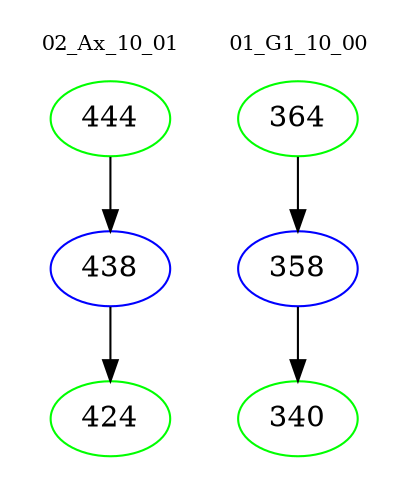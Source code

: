 digraph{
subgraph cluster_0 {
color = white
label = "02_Ax_10_01";
fontsize=10;
T0_444 [label="444", color="green"]
T0_444 -> T0_438 [color="black"]
T0_438 [label="438", color="blue"]
T0_438 -> T0_424 [color="black"]
T0_424 [label="424", color="green"]
}
subgraph cluster_1 {
color = white
label = "01_G1_10_00";
fontsize=10;
T1_364 [label="364", color="green"]
T1_364 -> T1_358 [color="black"]
T1_358 [label="358", color="blue"]
T1_358 -> T1_340 [color="black"]
T1_340 [label="340", color="green"]
}
}
